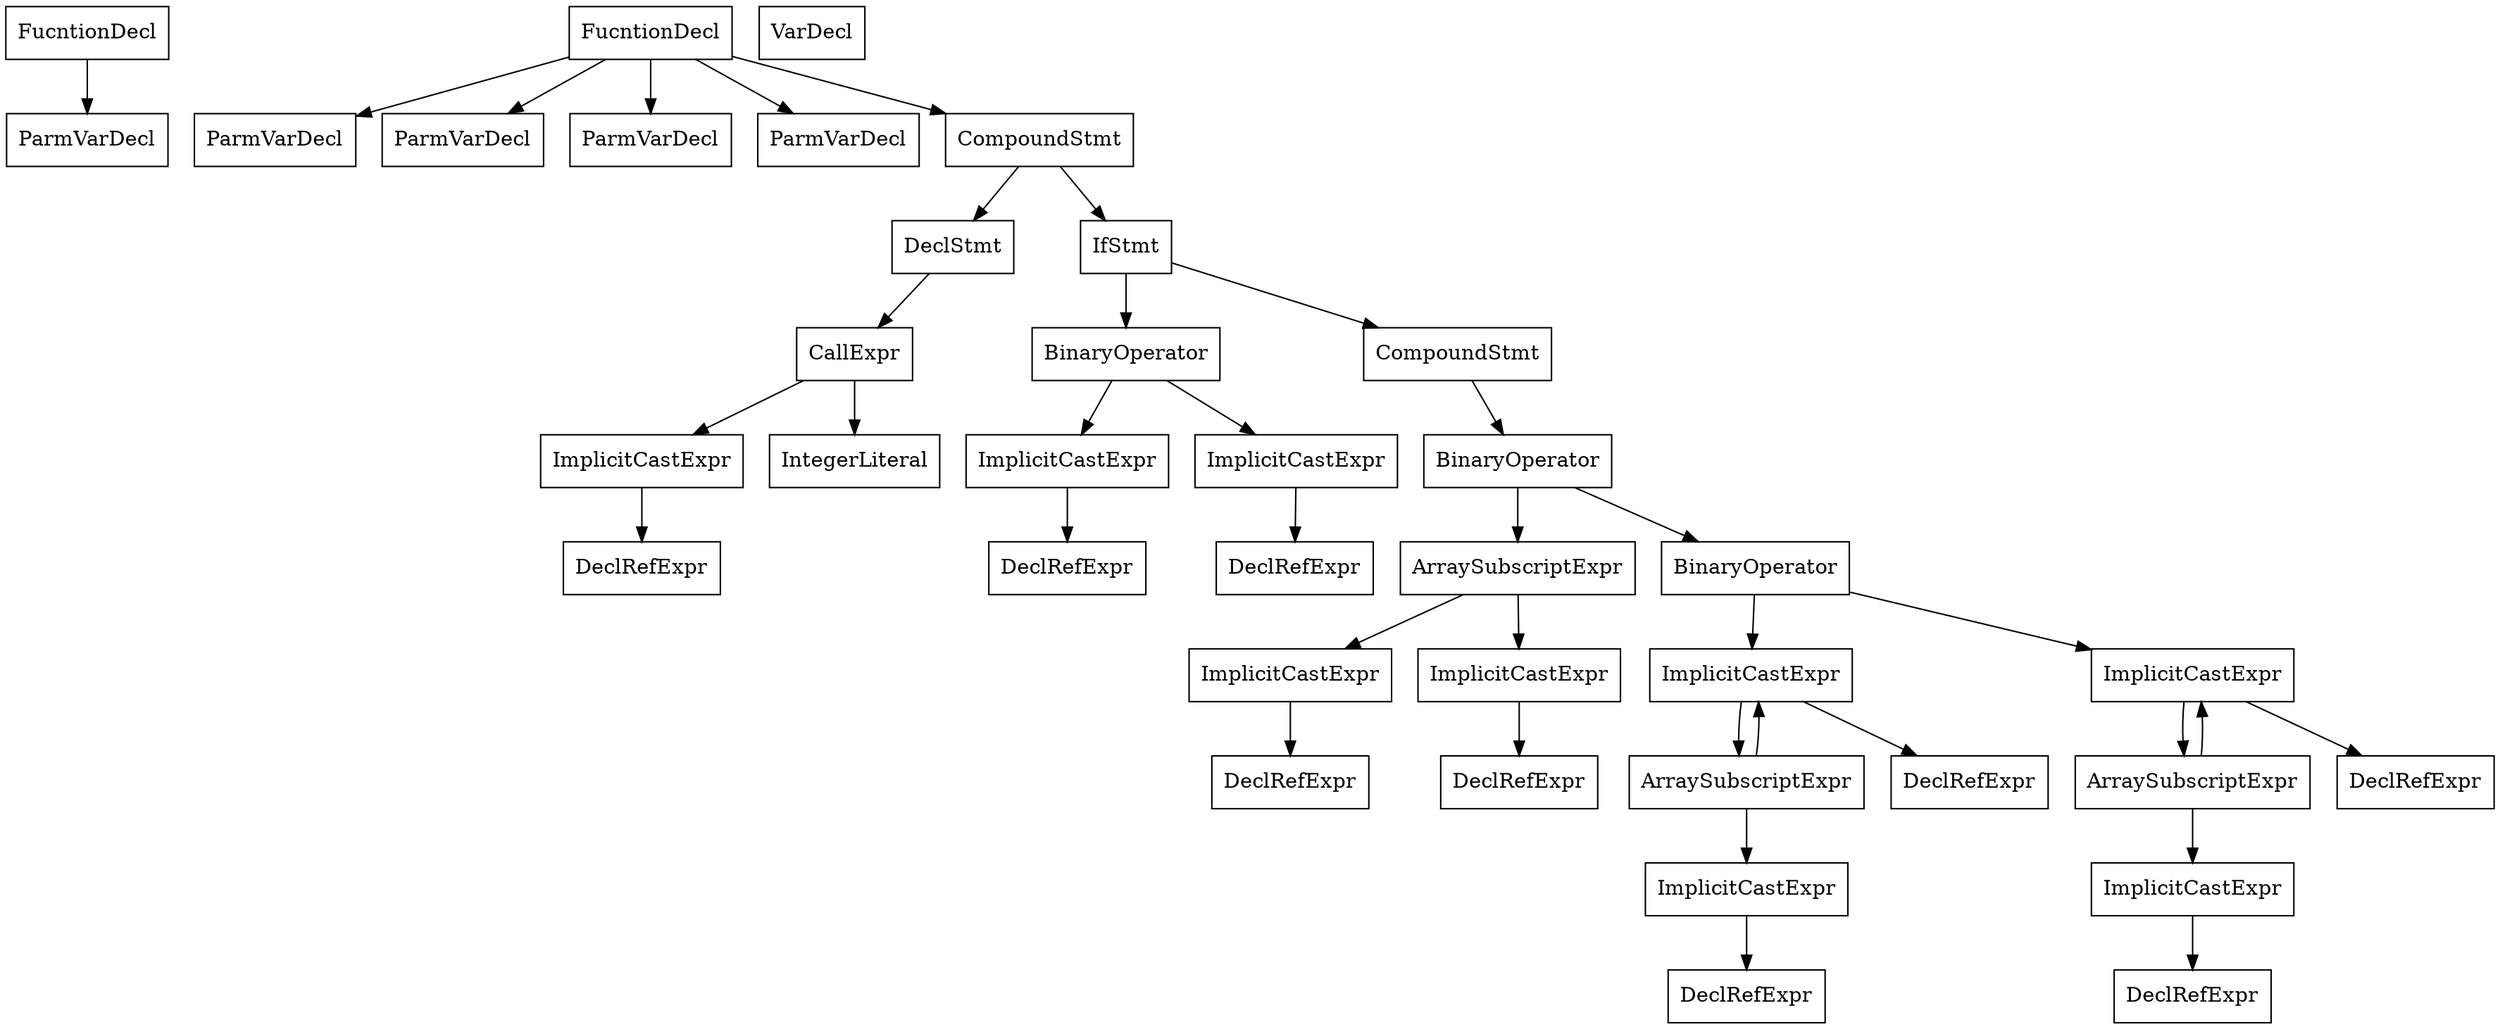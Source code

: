 digraph unnamed { 
Node1001 [ shape=record , label="FucntionDecl" , name="get_global_id" , type="int"];
Node1001 -> Node1002;
Node1002 [ shape=record , label="ParmVarDecl" , name="a" , type="int"];
Node1003 [ shape=record , label="FucntionDecl" , name="VectorAdd" , type="void"];
Node1003 -> Node1004;
Node1003 -> Node1005;
Node1003 -> Node1006;
Node1003 -> Node1007;
Node1003 -> Node1008;
Node1004 [ shape=record , label="ParmVarDecl" , name="a" , type="const long *"];
Node1005 [ shape=record , label="ParmVarDecl" , name="b" , type="const long *"];
Node1006 [ shape=record , label="ParmVarDecl" , name="c" , type="long *"];
Node1007 [ shape=record , label="ParmVarDecl" , name="iNumElements" , type="int"];
Node1008 [ shape=record , label="CompoundStmt" ];
Node1008 -> Node1009;
Node1008 -> Node1010;
Node1009 [ shape=record , label="DeclStmt" ];
Node1009 -> Node1011;
Node1012 [ shape=record , label="VarDecl" , name="tGID" , type="int" , value="VALUE" ];
Node1011 [ shape=record , label="CallExpr" ];
Node1011 -> Node1013;
Node1011 -> Node1014;
Node1013 [ shape=record, label="ImplicitCastExpr"];
Node1013 -> Node1015;
Node1015 [ shape=record , label="DeclRefExpr" , name="get_global_id"];
Node1014 [ shape=record , label="IntegerLiteral" , value="0"];
Node1010 [ shape=record , label="IfStmt" ];
Node1010 -> Node1016;
Node1010 -> Node1017;
Node1016 [ shape=record , label="BinaryOperator" , value="<"];
Node1016 -> Node1018;
Node1016 -> Node1019;
Node1018 [ shape=record, label="ImplicitCastExpr"];
Node1018 -> Node1020;
Node1020 [ shape=record , label="DeclRefExpr" , name="tGID"];
Node1019 [ shape=record, label="ImplicitCastExpr"];
Node1019 -> Node1021;
Node1021 [ shape=record , label="DeclRefExpr" , name="iNumElements"];
Node1017 [ shape=record , label="CompoundStmt" ];
Node1017 -> Node1022;
Node1022 [ shape=record , label="BinaryOperator" , value="="];
Node1022 -> Node1023;
Node1022 -> Node1024;
Node1023 [ shape=record , label="ArraySubscriptExpr" ];
Node1023 -> Node1025;
Node1023 -> Node1026;
Node1025 [ shape=record, label="ImplicitCastExpr"];
Node1025 -> Node1027;
Node1027 [ shape=record , label="DeclRefExpr" , name="c"];
Node1026 [ shape=record, label="ImplicitCastExpr"];
Node1026 -> Node1028;
Node1028 [ shape=record , label="DeclRefExpr" , name="tGID"];
Node1024 [ shape=record , label="BinaryOperator" , value="+"];
Node1024 -> Node1029;
Node1024 -> Node1030;
Node1029 [ shape=record, label="ImplicitCastExpr"];
Node1029 -> Node1031;
Node1031 [ shape=record , label="ArraySubscriptExpr" ];
Node1031 -> Node1029;
Node1031 -> Node1032;
Node1029 [ shape=record, label="ImplicitCastExpr"];
Node1029 -> Node1033;
Node1033 [ shape=record , label="DeclRefExpr" , name="a"];
Node1032 [ shape=record, label="ImplicitCastExpr"];
Node1032 -> Node1034;
Node1034 [ shape=record , label="DeclRefExpr" , name="tGID"];
Node1030 [ shape=record, label="ImplicitCastExpr"];
Node1030 -> Node1035;
Node1035 [ shape=record , label="ArraySubscriptExpr" ];
Node1035 -> Node1030;
Node1035 -> Node1036;
Node1030 [ shape=record, label="ImplicitCastExpr"];
Node1030 -> Node1037;
Node1037 [ shape=record , label="DeclRefExpr" , name="b"];
Node1036 [ shape=record, label="ImplicitCastExpr"];
Node1036 -> Node1038;
Node1038 [ shape=record , label="DeclRefExpr" , name="tGID"];
}

